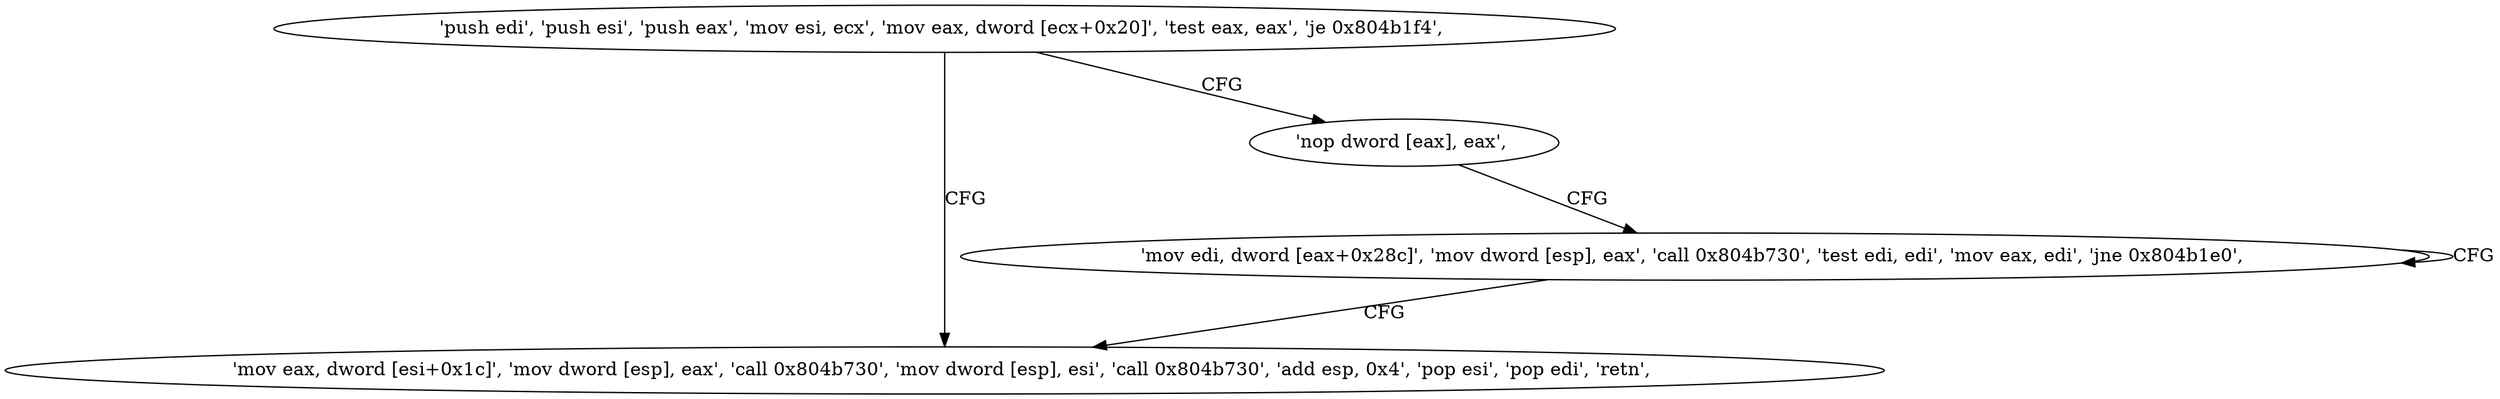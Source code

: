 digraph "func" {
"134525392" [label = "'push edi', 'push esi', 'push eax', 'mov esi, ecx', 'mov eax, dword [ecx+0x20]', 'test eax, eax', 'je 0x804b1f4', " ]
"134525428" [label = "'mov eax, dword [esi+0x1c]', 'mov dword [esp], eax', 'call 0x804b730', 'mov dword [esp], esi', 'call 0x804b730', 'add esp, 0x4', 'pop esi', 'pop edi', 'retn', " ]
"134525404" [label = "'nop dword [eax], eax', " ]
"134525408" [label = "'mov edi, dword [eax+0x28c]', 'mov dword [esp], eax', 'call 0x804b730', 'test edi, edi', 'mov eax, edi', 'jne 0x804b1e0', " ]
"134525392" -> "134525428" [ label = "CFG" ]
"134525392" -> "134525404" [ label = "CFG" ]
"134525404" -> "134525408" [ label = "CFG" ]
"134525408" -> "134525408" [ label = "CFG" ]
"134525408" -> "134525428" [ label = "CFG" ]
}

